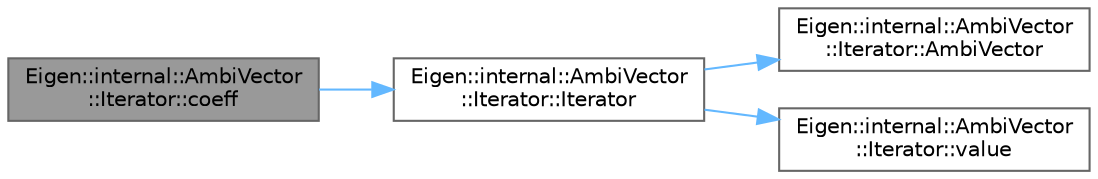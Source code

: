 digraph "Eigen::internal::AmbiVector::Iterator::coeff"
{
 // LATEX_PDF_SIZE
  bgcolor="transparent";
  edge [fontname=Helvetica,fontsize=10,labelfontname=Helvetica,labelfontsize=10];
  node [fontname=Helvetica,fontsize=10,shape=box,height=0.2,width=0.4];
  rankdir="LR";
  Node1 [id="Node000001",label="Eigen::internal::AmbiVector\l::Iterator::coeff",height=0.2,width=0.4,color="gray40", fillcolor="grey60", style="filled", fontcolor="black",tooltip=" "];
  Node1 -> Node2 [id="edge4_Node000001_Node000002",color="steelblue1",style="solid",tooltip=" "];
  Node2 [id="Node000002",label="Eigen::internal::AmbiVector\l::Iterator::Iterator",height=0.2,width=0.4,color="grey40", fillcolor="white", style="filled",URL="$class_eigen_1_1internal_1_1_ambi_vector_1_1_iterator.html#a2201eecfa8e104d9f2017e47c5f24583",tooltip=" "];
  Node2 -> Node3 [id="edge5_Node000002_Node000003",color="steelblue1",style="solid",tooltip=" "];
  Node3 [id="Node000003",label="Eigen::internal::AmbiVector\l::Iterator::AmbiVector",height=0.2,width=0.4,color="grey40", fillcolor="white", style="filled",URL="$class_eigen_1_1internal_1_1_ambi_vector.html#afb66420a0d27371392ee1761fd0eb9de",tooltip=" "];
  Node2 -> Node4 [id="edge6_Node000002_Node000004",color="steelblue1",style="solid",tooltip=" "];
  Node4 [id="Node000004",label="Eigen::internal::AmbiVector\l::Iterator::value",height=0.2,width=0.4,color="grey40", fillcolor="white", style="filled",URL="$class_eigen_1_1internal_1_1_ambi_vector_1_1_iterator.html#a7722c457498fd469be1e2adcc9c9c9fe",tooltip=" "];
}
